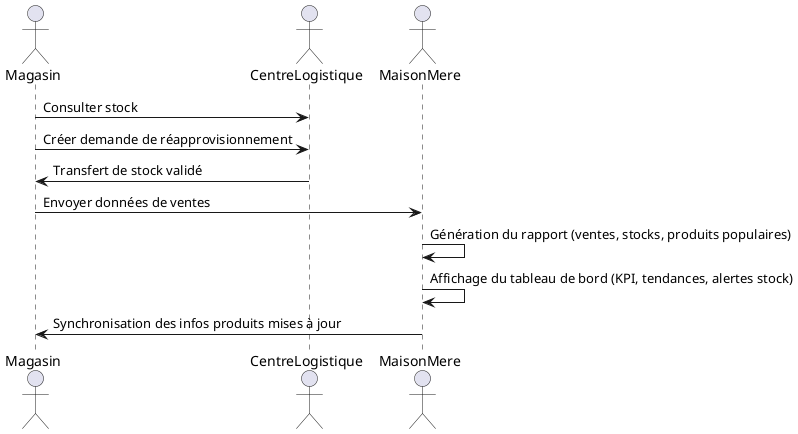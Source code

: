@startuml vueprocessus
actor Magasin
actor CentreLogistique
actor MaisonMere

Magasin -> CentreLogistique : Consulter stock
Magasin -> CentreLogistique : Créer demande de réapprovisionnement

CentreLogistique -> Magasin : Transfert de stock validé

Magasin -> MaisonMere : Envoyer données de ventes
MaisonMere -> MaisonMere : Génération du rapport (ventes, stocks, produits populaires)

MaisonMere -> MaisonMere : Affichage du tableau de bord (KPI, tendances, alertes stock)

MaisonMere -> Magasin : Synchronisation des infos produits mises à jour

@enduml